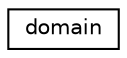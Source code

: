digraph "Graphical Class Hierarchy"
{
 // LATEX_PDF_SIZE
  edge [fontname="Helvetica",fontsize="10",labelfontname="Helvetica",labelfontsize="10"];
  node [fontname="Helvetica",fontsize="10",shape=record];
  rankdir="LR";
  Node0 [label="domain",height=0.2,width=0.4,color="black", fillcolor="white", style="filled",URL="$classpFlow_1_1domain.html",tooltip=" "];
}
